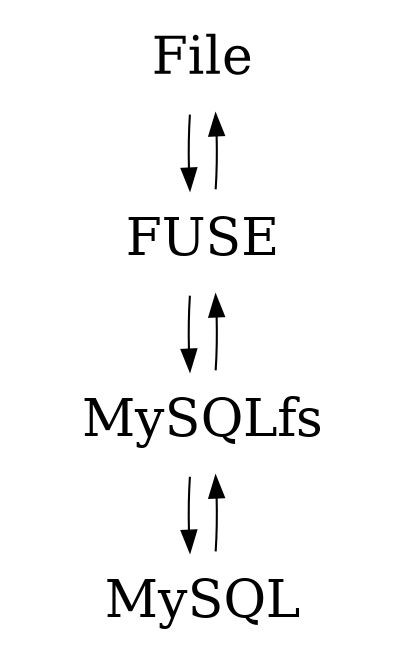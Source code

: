 digraph mysqlfs {
  node [ fontsize=25, labelfontsize=50 ];

  File -> FUSE -> MySQLfs -> FUSE -> File;
  File [ color=invis, image="page.png" ];
  FUSE [ color=invis, image="folder.png" ];
  MySQLfs  [ color=invis, image="processes.png" ];
  MySQL  [ color=invis, image="database.png" ];
  MySQL -> MySQLfs -> MySQL;
}
